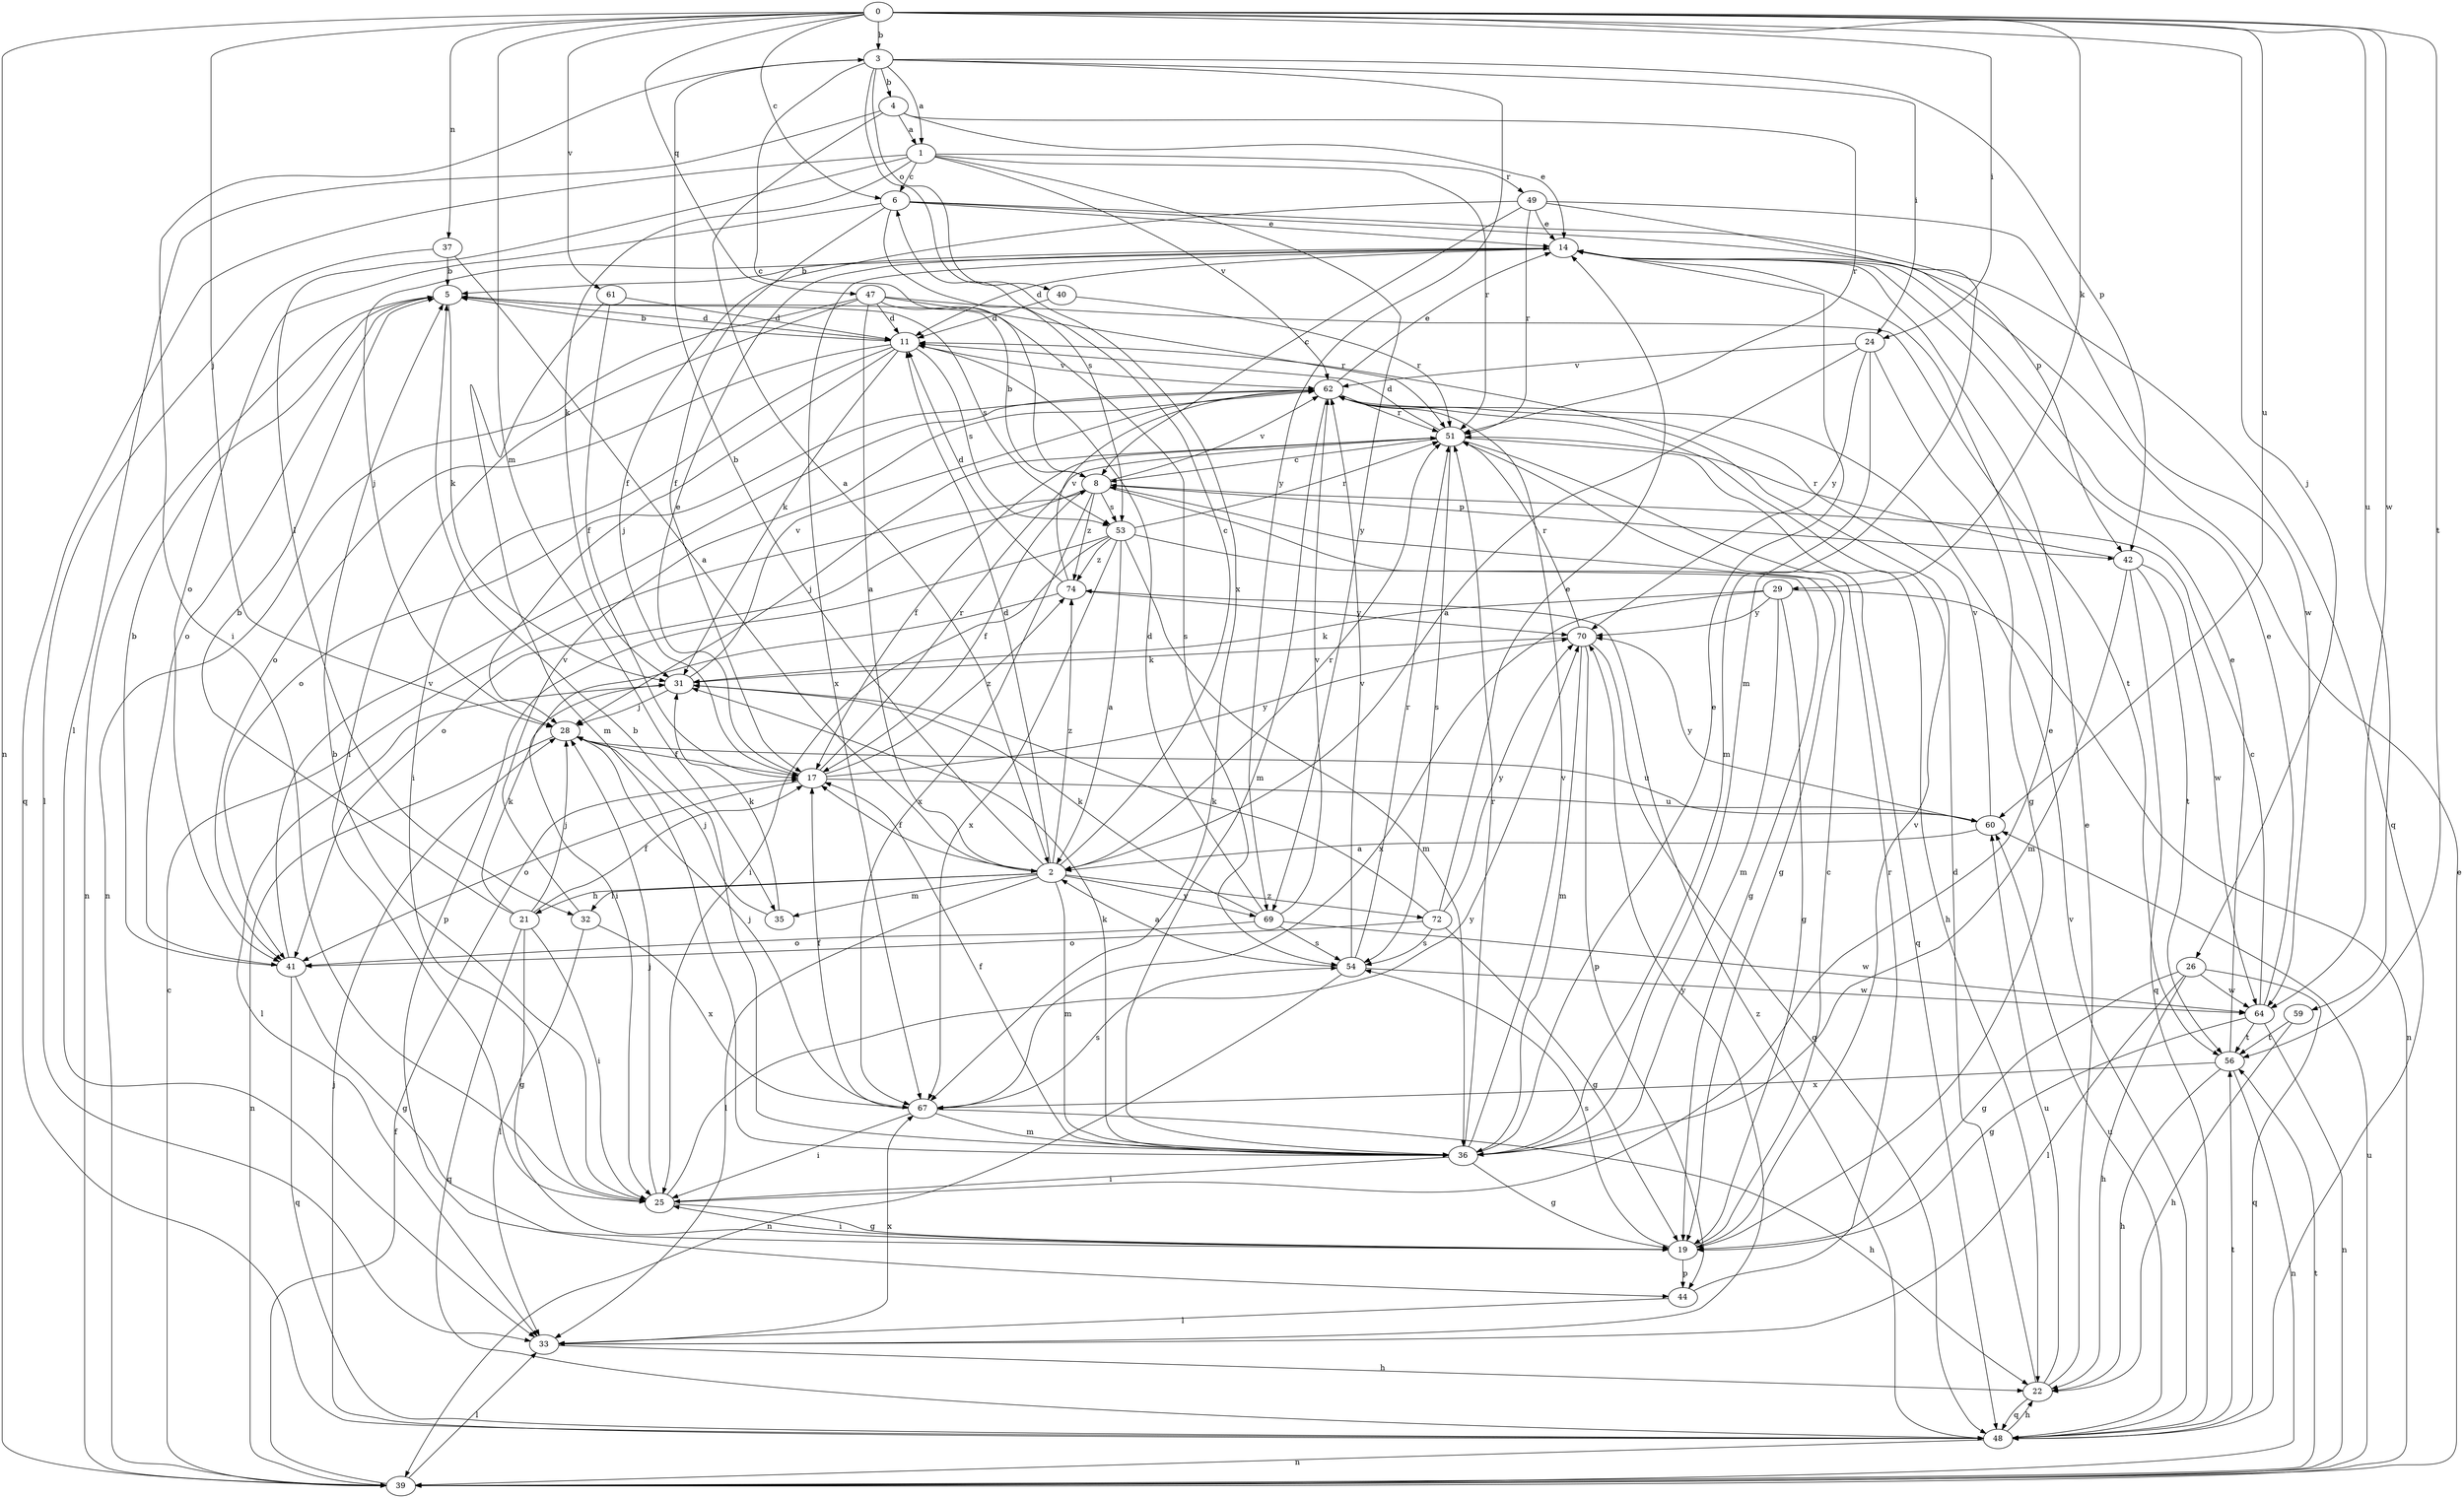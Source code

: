 strict digraph  {
0;
1;
2;
3;
4;
5;
6;
8;
11;
14;
17;
19;
21;
22;
24;
25;
26;
28;
29;
31;
32;
33;
35;
36;
37;
39;
40;
41;
42;
44;
47;
48;
49;
51;
53;
54;
56;
59;
60;
61;
62;
64;
67;
69;
70;
72;
74;
0 -> 3  [label=b];
0 -> 6  [label=c];
0 -> 24  [label=i];
0 -> 26  [label=j];
0 -> 28  [label=j];
0 -> 29  [label=k];
0 -> 35  [label=m];
0 -> 37  [label=n];
0 -> 39  [label=n];
0 -> 47  [label=q];
0 -> 56  [label=t];
0 -> 59  [label=u];
0 -> 60  [label=u];
0 -> 61  [label=v];
0 -> 64  [label=w];
1 -> 6  [label=c];
1 -> 31  [label=k];
1 -> 32  [label=l];
1 -> 48  [label=q];
1 -> 49  [label=r];
1 -> 51  [label=r];
1 -> 62  [label=v];
1 -> 69  [label=y];
2 -> 3  [label=b];
2 -> 6  [label=c];
2 -> 11  [label=d];
2 -> 17  [label=f];
2 -> 21  [label=h];
2 -> 32  [label=l];
2 -> 33  [label=l];
2 -> 35  [label=m];
2 -> 36  [label=m];
2 -> 51  [label=r];
2 -> 69  [label=y];
2 -> 72  [label=z];
2 -> 74  [label=z];
3 -> 1  [label=a];
3 -> 4  [label=b];
3 -> 8  [label=c];
3 -> 24  [label=i];
3 -> 25  [label=i];
3 -> 40  [label=o];
3 -> 42  [label=p];
3 -> 67  [label=x];
3 -> 69  [label=y];
4 -> 1  [label=a];
4 -> 2  [label=a];
4 -> 14  [label=e];
4 -> 33  [label=l];
4 -> 51  [label=r];
5 -> 11  [label=d];
5 -> 31  [label=k];
5 -> 39  [label=n];
5 -> 41  [label=o];
5 -> 53  [label=s];
6 -> 14  [label=e];
6 -> 17  [label=f];
6 -> 41  [label=o];
6 -> 42  [label=p];
6 -> 48  [label=q];
6 -> 53  [label=s];
8 -> 5  [label=b];
8 -> 17  [label=f];
8 -> 19  [label=g];
8 -> 41  [label=o];
8 -> 42  [label=p];
8 -> 53  [label=s];
8 -> 62  [label=v];
8 -> 67  [label=x];
8 -> 74  [label=z];
11 -> 5  [label=b];
11 -> 25  [label=i];
11 -> 28  [label=j];
11 -> 31  [label=k];
11 -> 41  [label=o];
11 -> 53  [label=s];
11 -> 62  [label=v];
14 -> 5  [label=b];
14 -> 11  [label=d];
14 -> 28  [label=j];
14 -> 67  [label=x];
17 -> 14  [label=e];
17 -> 41  [label=o];
17 -> 51  [label=r];
17 -> 60  [label=u];
17 -> 70  [label=y];
17 -> 74  [label=z];
19 -> 8  [label=c];
19 -> 25  [label=i];
19 -> 44  [label=p];
19 -> 54  [label=s];
19 -> 62  [label=v];
21 -> 5  [label=b];
21 -> 17  [label=f];
21 -> 19  [label=g];
21 -> 25  [label=i];
21 -> 28  [label=j];
21 -> 31  [label=k];
21 -> 48  [label=q];
22 -> 11  [label=d];
22 -> 14  [label=e];
22 -> 48  [label=q];
22 -> 60  [label=u];
24 -> 2  [label=a];
24 -> 19  [label=g];
24 -> 36  [label=m];
24 -> 62  [label=v];
24 -> 70  [label=y];
25 -> 5  [label=b];
25 -> 14  [label=e];
25 -> 19  [label=g];
25 -> 28  [label=j];
25 -> 70  [label=y];
26 -> 19  [label=g];
26 -> 22  [label=h];
26 -> 33  [label=l];
26 -> 48  [label=q];
26 -> 64  [label=w];
28 -> 17  [label=f];
28 -> 39  [label=n];
28 -> 60  [label=u];
29 -> 19  [label=g];
29 -> 31  [label=k];
29 -> 36  [label=m];
29 -> 39  [label=n];
29 -> 67  [label=x];
29 -> 70  [label=y];
31 -> 28  [label=j];
31 -> 33  [label=l];
31 -> 62  [label=v];
32 -> 33  [label=l];
32 -> 62  [label=v];
32 -> 67  [label=x];
33 -> 22  [label=h];
33 -> 67  [label=x];
33 -> 70  [label=y];
35 -> 28  [label=j];
35 -> 31  [label=k];
36 -> 5  [label=b];
36 -> 14  [label=e];
36 -> 17  [label=f];
36 -> 19  [label=g];
36 -> 25  [label=i];
36 -> 31  [label=k];
36 -> 51  [label=r];
36 -> 62  [label=v];
37 -> 2  [label=a];
37 -> 5  [label=b];
37 -> 33  [label=l];
39 -> 8  [label=c];
39 -> 14  [label=e];
39 -> 17  [label=f];
39 -> 33  [label=l];
39 -> 56  [label=t];
39 -> 60  [label=u];
40 -> 11  [label=d];
40 -> 51  [label=r];
41 -> 5  [label=b];
41 -> 19  [label=g];
41 -> 48  [label=q];
41 -> 62  [label=v];
42 -> 36  [label=m];
42 -> 48  [label=q];
42 -> 51  [label=r];
42 -> 56  [label=t];
42 -> 64  [label=w];
44 -> 33  [label=l];
44 -> 51  [label=r];
47 -> 2  [label=a];
47 -> 11  [label=d];
47 -> 25  [label=i];
47 -> 39  [label=n];
47 -> 51  [label=r];
47 -> 54  [label=s];
47 -> 56  [label=t];
48 -> 22  [label=h];
48 -> 28  [label=j];
48 -> 39  [label=n];
48 -> 56  [label=t];
48 -> 60  [label=u];
48 -> 62  [label=v];
48 -> 74  [label=z];
49 -> 8  [label=c];
49 -> 14  [label=e];
49 -> 17  [label=f];
49 -> 36  [label=m];
49 -> 51  [label=r];
49 -> 64  [label=w];
51 -> 8  [label=c];
51 -> 11  [label=d];
51 -> 17  [label=f];
51 -> 22  [label=h];
51 -> 28  [label=j];
51 -> 48  [label=q];
51 -> 54  [label=s];
53 -> 2  [label=a];
53 -> 19  [label=g];
53 -> 25  [label=i];
53 -> 36  [label=m];
53 -> 44  [label=p];
53 -> 51  [label=r];
53 -> 67  [label=x];
53 -> 74  [label=z];
54 -> 2  [label=a];
54 -> 39  [label=n];
54 -> 51  [label=r];
54 -> 62  [label=v];
54 -> 64  [label=w];
56 -> 14  [label=e];
56 -> 22  [label=h];
56 -> 39  [label=n];
56 -> 67  [label=x];
59 -> 22  [label=h];
59 -> 56  [label=t];
60 -> 2  [label=a];
60 -> 62  [label=v];
60 -> 70  [label=y];
61 -> 11  [label=d];
61 -> 17  [label=f];
61 -> 36  [label=m];
62 -> 14  [label=e];
62 -> 36  [label=m];
62 -> 41  [label=o];
62 -> 51  [label=r];
64 -> 8  [label=c];
64 -> 14  [label=e];
64 -> 19  [label=g];
64 -> 39  [label=n];
64 -> 56  [label=t];
67 -> 17  [label=f];
67 -> 22  [label=h];
67 -> 25  [label=i];
67 -> 28  [label=j];
67 -> 36  [label=m];
67 -> 54  [label=s];
69 -> 11  [label=d];
69 -> 31  [label=k];
69 -> 41  [label=o];
69 -> 54  [label=s];
69 -> 62  [label=v];
69 -> 64  [label=w];
70 -> 31  [label=k];
70 -> 36  [label=m];
70 -> 44  [label=p];
70 -> 48  [label=q];
70 -> 51  [label=r];
72 -> 14  [label=e];
72 -> 19  [label=g];
72 -> 31  [label=k];
72 -> 41  [label=o];
72 -> 54  [label=s];
72 -> 70  [label=y];
74 -> 11  [label=d];
74 -> 25  [label=i];
74 -> 62  [label=v];
74 -> 70  [label=y];
}
